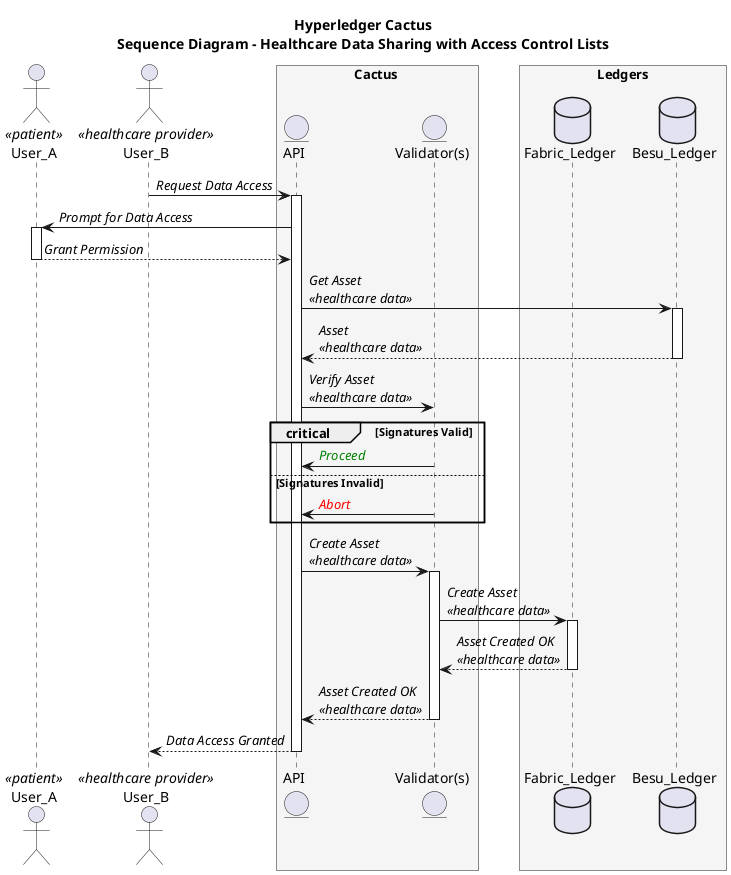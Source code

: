 @startuml Sequence Diagram - Healthcare Data Sharing with Access Control Lists

skinparam ArrowFontStyle italic

title Hyperledger Cactus\nSequence Diagram - Healthcare Data Sharing with Access Control Lists

actor User_A as a <<patient>>
actor User_B as b <<healthcare provider>>

box Cactus #WhiteSmoke
entity "API" as api
entity "Validator(s)" as v
end box

box "Ledgers" #WhiteSmoke
database Fabric_Ledger as d1
database Besu_Ledger as d2
end box

autoactivate on

b -> api: Request Data Access

  api -> a: Prompt for Data Access
  return Grant Permission

  api -> d2: Get Asset\n<<healthcare data>>
  return Asset\n<<healthcare data>>

  autoactivate off
  api -> v: Verify Asset\n<<healthcare data>>
  critical Signatures Valid
    v -> api: <color:green>Proceed
  else Signatures Invalid
    v -> api: <color:red>Abort
  end
  autoactivate on

  api -> v: Create Asset\n<<healthcare data>>
    v -> d1: Create Asset\n<<healthcare data>>
    return Asset Created OK\n<<healthcare data>>
  return Asset Created OK\n<<healthcare data>>

return Data Access Granted

@enduml

